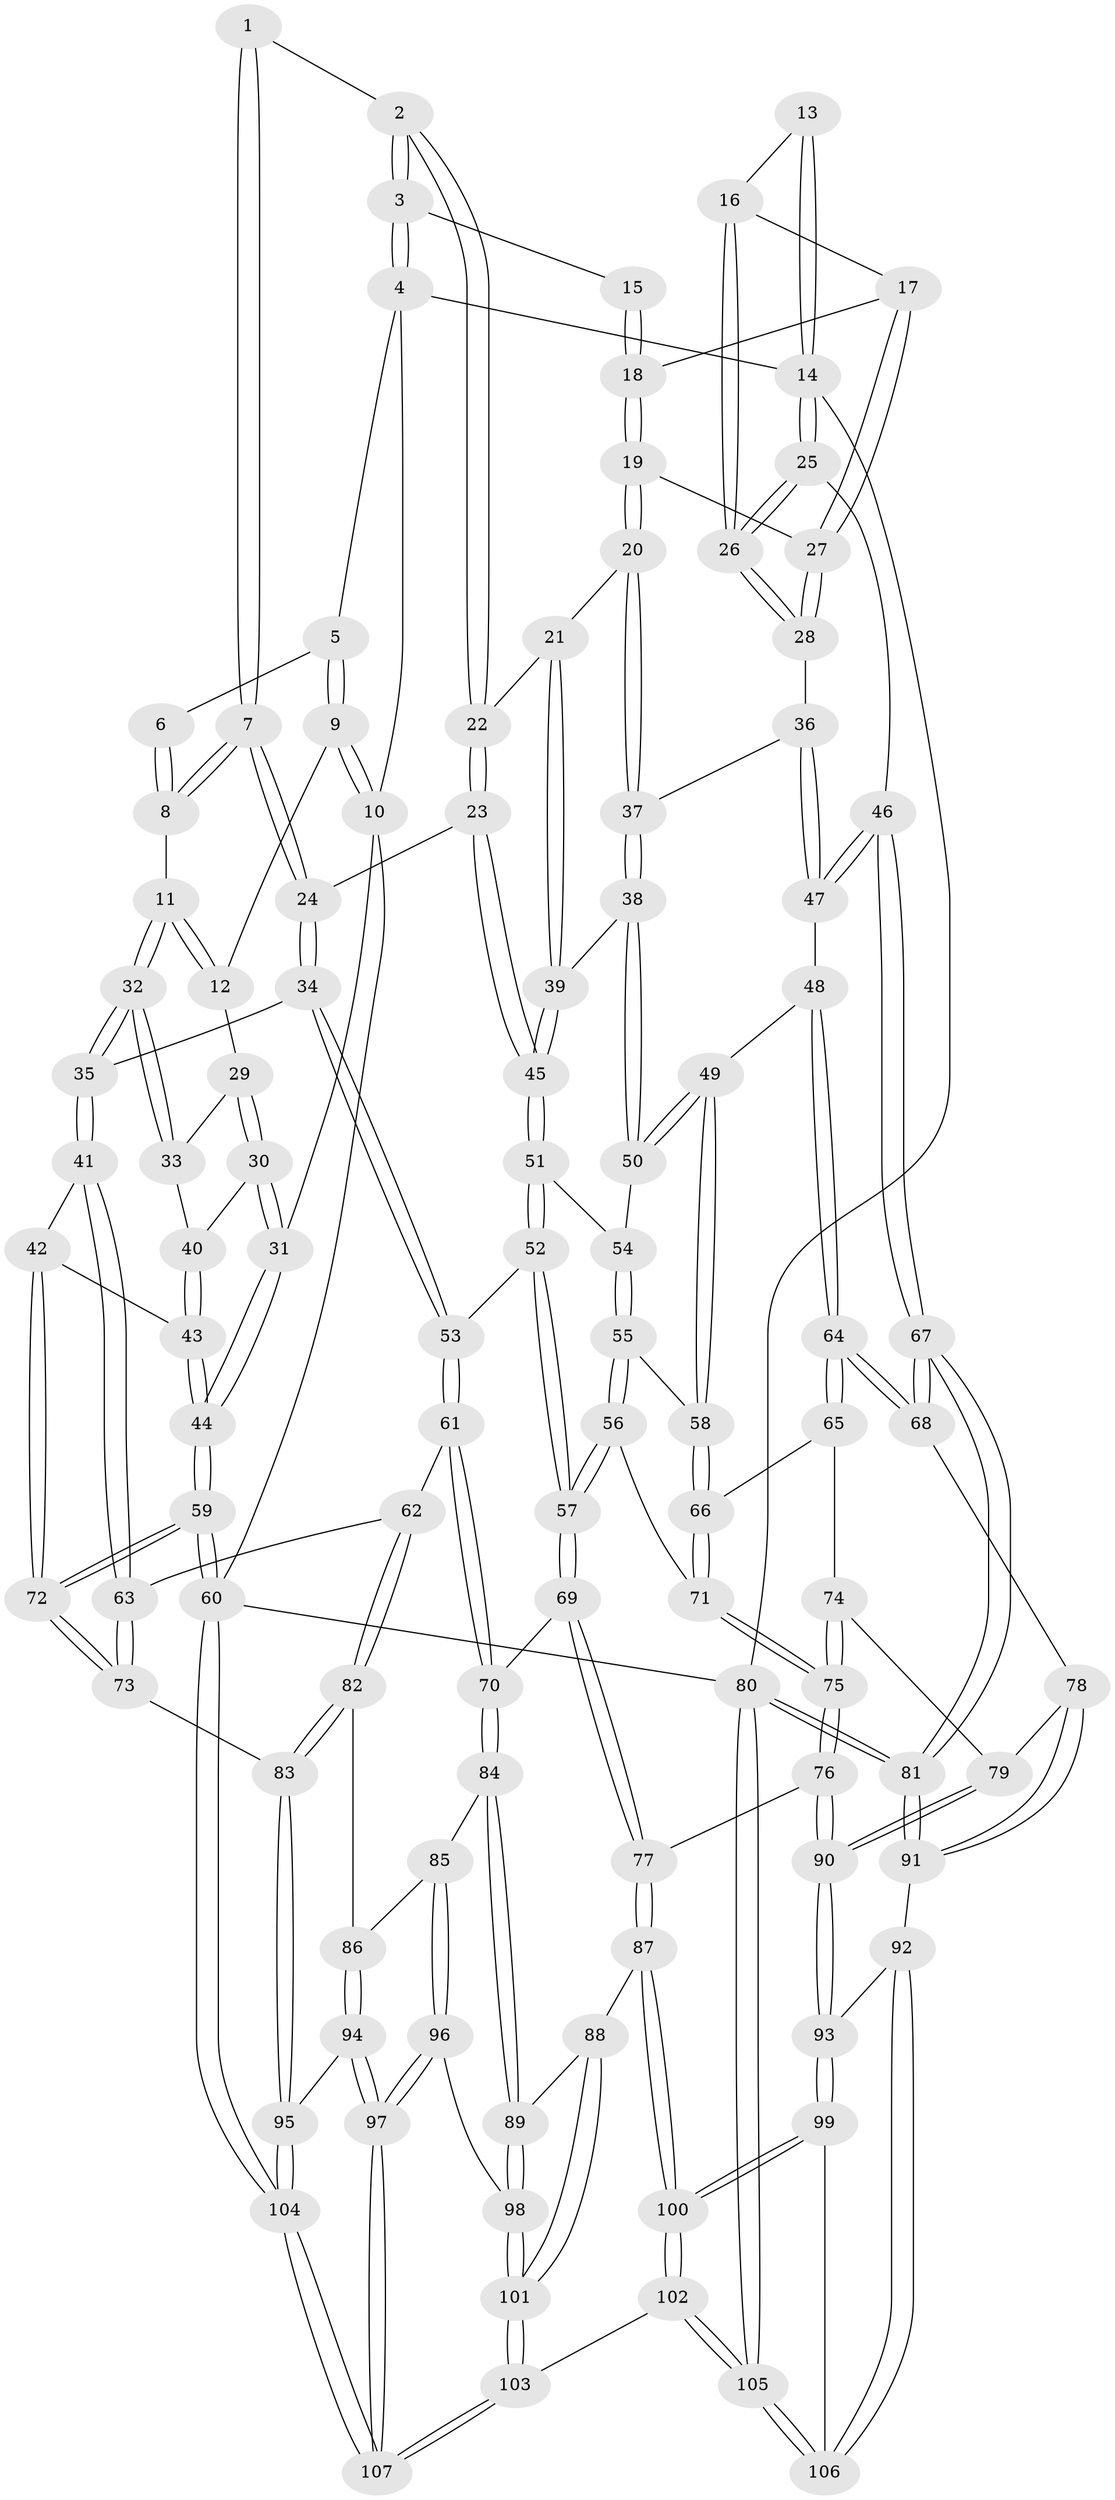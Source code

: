 // Generated by graph-tools (version 1.1) at 2025/50/03/09/25 03:50:57]
// undirected, 107 vertices, 264 edges
graph export_dot {
graph [start="1"]
  node [color=gray90,style=filled];
  1 [pos="+0.37658329766787096+0.054365743090010916"];
  2 [pos="+0.5609958054530493+0"];
  3 [pos="+0.5705946003269037+0"];
  4 [pos="+0.14040185224814006+0"];
  5 [pos="+0.16343146579008733+0"];
  6 [pos="+0.2967771371434508+0.0714970355520059"];
  7 [pos="+0.3660227751078163+0.24111217167190532"];
  8 [pos="+0.27344335794090613+0.1995029507058061"];
  9 [pos="+0.1286787461947287+0.09820753418023485"];
  10 [pos="+0+0.18541663281410534"];
  11 [pos="+0.2651396194092324+0.1995119688012436"];
  12 [pos="+0.14325097109741264+0.12842799527896154"];
  13 [pos="+0.9324593961634069+0"];
  14 [pos="+1+0"];
  15 [pos="+0.6346989978170761+0"];
  16 [pos="+0.9231785915185867+0.10952875679414349"];
  17 [pos="+0.8909449427020686+0.12912560331986248"];
  18 [pos="+0.7172441332747382+0.05702690339560273"];
  19 [pos="+0.7267769525480735+0.18471850700444645"];
  20 [pos="+0.7140214147712286+0.20229834315119738"];
  21 [pos="+0.6556382824791812+0.22690296665209772"];
  22 [pos="+0.5108794604032758+0.22030757988308966"];
  23 [pos="+0.4886791204320212+0.24705097168087323"];
  24 [pos="+0.3962025350213411+0.2718878620509341"];
  25 [pos="+1+0.2780765278687074"];
  26 [pos="+1+0.23531827634911479"];
  27 [pos="+0.8476318767248042+0.21967543999640432"];
  28 [pos="+0.8670914580889845+0.25297500541509776"];
  29 [pos="+0.12620862360231386+0.190770106201399"];
  30 [pos="+0.007390293560139668+0.26138363922349744"];
  31 [pos="+0+0.2724373547393836"];
  32 [pos="+0.1840239893523932+0.29921623710571377"];
  33 [pos="+0.13665493858133276+0.268580264386023"];
  34 [pos="+0.33212328526178075+0.43149693630343117"];
  35 [pos="+0.21894170596388748+0.4485866504533006"];
  36 [pos="+0.8615052916032646+0.2763695299911661"];
  37 [pos="+0.7421541276912682+0.31279080029419876"];
  38 [pos="+0.7322824602792213+0.3571587954768154"];
  39 [pos="+0.6490513708784766+0.36665500624600156"];
  40 [pos="+0.09491218478793922+0.2867680583483329"];
  41 [pos="+0.14476075852029197+0.49717739163811675"];
  42 [pos="+0.123145426770825+0.4926827686169152"];
  43 [pos="+0.08341350026151587+0.4764890767234003"];
  44 [pos="+0+0.41592069066477466"];
  45 [pos="+0.5951266314743621+0.3994540198155791"];
  46 [pos="+1+0.4195673361997328"];
  47 [pos="+0.8837721798816954+0.4613136333530553"];
  48 [pos="+0.879005152576608+0.4641885114914603"];
  49 [pos="+0.8761531456819408+0.4646404925385023"];
  50 [pos="+0.8135128583108685+0.43623714833690796"];
  51 [pos="+0.5939585696407871+0.4056606829878673"];
  52 [pos="+0.48504179962306193+0.4954309621740162"];
  53 [pos="+0.40465959561877457+0.49991820895196126"];
  54 [pos="+0.6533374237840195+0.478408364276893"];
  55 [pos="+0.6591890381171389+0.537722972499833"];
  56 [pos="+0.597719619866798+0.603828274013448"];
  57 [pos="+0.5937200234631219+0.6073065544695228"];
  58 [pos="+0.773118185974765+0.573116892198667"];
  59 [pos="+0+0.8279759885679113"];
  60 [pos="+0+1"];
  61 [pos="+0.39442662259061617+0.6485802492237569"];
  62 [pos="+0.32140744536996296+0.6746653730015635"];
  63 [pos="+0.16640879428120686+0.5866846433810442"];
  64 [pos="+0.9174589300335236+0.6621739516731567"];
  65 [pos="+0.8389125215528179+0.6566409524402959"];
  66 [pos="+0.7686386832818848+0.607722843954443"];
  67 [pos="+1+0.7580250253452347"];
  68 [pos="+0.9347104829979657+0.685553831173486"];
  69 [pos="+0.5916119961979841+0.6296480772703461"];
  70 [pos="+0.4115550480440321+0.6647499714779198"];
  71 [pos="+0.7621733123918613+0.6183170649915536"];
  72 [pos="+0+0.7610045824119644"];
  73 [pos="+0.12595545751262383+0.7409884218557874"];
  74 [pos="+0.8214830464414313+0.6957973423148478"];
  75 [pos="+0.7158702736277754+0.7216188009325276"];
  76 [pos="+0.6940704781394449+0.7518537769865744"];
  77 [pos="+0.6393868319980961+0.7510384131122682"];
  78 [pos="+0.8819652537401079+0.7388001478204741"];
  79 [pos="+0.8718602931621161+0.738942246919495"];
  80 [pos="+1+1"];
  81 [pos="+1+0.7800893545979343"];
  82 [pos="+0.2822671758243376+0.7529979339156782"];
  83 [pos="+0.17585592520446386+0.7947451971231968"];
  84 [pos="+0.45686835711795193+0.771276047329538"];
  85 [pos="+0.45144048636241163+0.7770986543118232"];
  86 [pos="+0.34436455093402896+0.81468532488147"];
  87 [pos="+0.6141464044196047+0.772647267098885"];
  88 [pos="+0.6127508102269625+0.7735434056389701"];
  89 [pos="+0.543617556773745+0.78920365668167"];
  90 [pos="+0.7350413515338494+0.7862038604746971"];
  91 [pos="+0.895713351855152+0.8551759681875968"];
  92 [pos="+0.8802733449154562+0.8686967612187155"];
  93 [pos="+0.7885546076240331+0.8775218889759592"];
  94 [pos="+0.3147805885752468+0.9292253396993562"];
  95 [pos="+0.18350845006436498+0.8745057796326966"];
  96 [pos="+0.42979717915766874+0.883023159891992"];
  97 [pos="+0.3299600731962143+0.9490621883387053"];
  98 [pos="+0.5084048795795731+0.9309672919118659"];
  99 [pos="+0.7392286438204504+0.997433325330533"];
  100 [pos="+0.7250530592876536+1"];
  101 [pos="+0.591524581915987+1"];
  102 [pos="+0.6377941765346307+1"];
  103 [pos="+0.5942425063413184+1"];
  104 [pos="+0+1"];
  105 [pos="+1+1"];
  106 [pos="+0.9217399045328675+0.9667870423726672"];
  107 [pos="+0.3940909547563001+1"];
  1 -- 2;
  1 -- 7;
  1 -- 7;
  2 -- 3;
  2 -- 3;
  2 -- 22;
  2 -- 22;
  3 -- 4;
  3 -- 4;
  3 -- 15;
  4 -- 5;
  4 -- 10;
  4 -- 14;
  5 -- 6;
  5 -- 9;
  5 -- 9;
  6 -- 8;
  6 -- 8;
  7 -- 8;
  7 -- 8;
  7 -- 24;
  7 -- 24;
  8 -- 11;
  9 -- 10;
  9 -- 10;
  9 -- 12;
  10 -- 31;
  10 -- 60;
  11 -- 12;
  11 -- 12;
  11 -- 32;
  11 -- 32;
  12 -- 29;
  13 -- 14;
  13 -- 14;
  13 -- 16;
  14 -- 25;
  14 -- 25;
  14 -- 80;
  15 -- 18;
  15 -- 18;
  16 -- 17;
  16 -- 26;
  16 -- 26;
  17 -- 18;
  17 -- 27;
  17 -- 27;
  18 -- 19;
  18 -- 19;
  19 -- 20;
  19 -- 20;
  19 -- 27;
  20 -- 21;
  20 -- 37;
  20 -- 37;
  21 -- 22;
  21 -- 39;
  21 -- 39;
  22 -- 23;
  22 -- 23;
  23 -- 24;
  23 -- 45;
  23 -- 45;
  24 -- 34;
  24 -- 34;
  25 -- 26;
  25 -- 26;
  25 -- 46;
  26 -- 28;
  26 -- 28;
  27 -- 28;
  27 -- 28;
  28 -- 36;
  29 -- 30;
  29 -- 30;
  29 -- 33;
  30 -- 31;
  30 -- 31;
  30 -- 40;
  31 -- 44;
  31 -- 44;
  32 -- 33;
  32 -- 33;
  32 -- 35;
  32 -- 35;
  33 -- 40;
  34 -- 35;
  34 -- 53;
  34 -- 53;
  35 -- 41;
  35 -- 41;
  36 -- 37;
  36 -- 47;
  36 -- 47;
  37 -- 38;
  37 -- 38;
  38 -- 39;
  38 -- 50;
  38 -- 50;
  39 -- 45;
  39 -- 45;
  40 -- 43;
  40 -- 43;
  41 -- 42;
  41 -- 63;
  41 -- 63;
  42 -- 43;
  42 -- 72;
  42 -- 72;
  43 -- 44;
  43 -- 44;
  44 -- 59;
  44 -- 59;
  45 -- 51;
  45 -- 51;
  46 -- 47;
  46 -- 47;
  46 -- 67;
  46 -- 67;
  47 -- 48;
  48 -- 49;
  48 -- 64;
  48 -- 64;
  49 -- 50;
  49 -- 50;
  49 -- 58;
  49 -- 58;
  50 -- 54;
  51 -- 52;
  51 -- 52;
  51 -- 54;
  52 -- 53;
  52 -- 57;
  52 -- 57;
  53 -- 61;
  53 -- 61;
  54 -- 55;
  54 -- 55;
  55 -- 56;
  55 -- 56;
  55 -- 58;
  56 -- 57;
  56 -- 57;
  56 -- 71;
  57 -- 69;
  57 -- 69;
  58 -- 66;
  58 -- 66;
  59 -- 60;
  59 -- 60;
  59 -- 72;
  59 -- 72;
  60 -- 104;
  60 -- 104;
  60 -- 80;
  61 -- 62;
  61 -- 70;
  61 -- 70;
  62 -- 63;
  62 -- 82;
  62 -- 82;
  63 -- 73;
  63 -- 73;
  64 -- 65;
  64 -- 65;
  64 -- 68;
  64 -- 68;
  65 -- 66;
  65 -- 74;
  66 -- 71;
  66 -- 71;
  67 -- 68;
  67 -- 68;
  67 -- 81;
  67 -- 81;
  68 -- 78;
  69 -- 70;
  69 -- 77;
  69 -- 77;
  70 -- 84;
  70 -- 84;
  71 -- 75;
  71 -- 75;
  72 -- 73;
  72 -- 73;
  73 -- 83;
  74 -- 75;
  74 -- 75;
  74 -- 79;
  75 -- 76;
  75 -- 76;
  76 -- 77;
  76 -- 90;
  76 -- 90;
  77 -- 87;
  77 -- 87;
  78 -- 79;
  78 -- 91;
  78 -- 91;
  79 -- 90;
  79 -- 90;
  80 -- 81;
  80 -- 81;
  80 -- 105;
  80 -- 105;
  81 -- 91;
  81 -- 91;
  82 -- 83;
  82 -- 83;
  82 -- 86;
  83 -- 95;
  83 -- 95;
  84 -- 85;
  84 -- 89;
  84 -- 89;
  85 -- 86;
  85 -- 96;
  85 -- 96;
  86 -- 94;
  86 -- 94;
  87 -- 88;
  87 -- 100;
  87 -- 100;
  88 -- 89;
  88 -- 101;
  88 -- 101;
  89 -- 98;
  89 -- 98;
  90 -- 93;
  90 -- 93;
  91 -- 92;
  92 -- 93;
  92 -- 106;
  92 -- 106;
  93 -- 99;
  93 -- 99;
  94 -- 95;
  94 -- 97;
  94 -- 97;
  95 -- 104;
  95 -- 104;
  96 -- 97;
  96 -- 97;
  96 -- 98;
  97 -- 107;
  97 -- 107;
  98 -- 101;
  98 -- 101;
  99 -- 100;
  99 -- 100;
  99 -- 106;
  100 -- 102;
  100 -- 102;
  101 -- 103;
  101 -- 103;
  102 -- 103;
  102 -- 105;
  102 -- 105;
  103 -- 107;
  103 -- 107;
  104 -- 107;
  104 -- 107;
  105 -- 106;
  105 -- 106;
}

